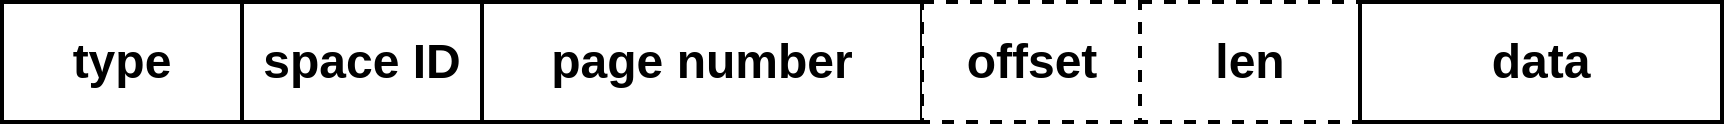 <mxfile version="20.5.2" type="github">
  <diagram id="UiIqjfkXPCifXplf67Ii" name="第 1 页">
    <mxGraphModel dx="1160" dy="798" grid="1" gridSize="10" guides="1" tooltips="1" connect="1" arrows="1" fold="1" page="1" pageScale="1" pageWidth="827" pageHeight="1169" math="0" shadow="0">
      <root>
        <mxCell id="0" />
        <mxCell id="1" parent="0" />
        <mxCell id="1FnzqijvpU2ymGyB_kNT-1" value="&lt;b&gt;&lt;font style=&quot;font-size: 24px;&quot;&gt;type&lt;/font&gt;&lt;/b&gt;" style="rounded=0;whiteSpace=wrap;html=1;strokeWidth=2;" vertex="1" parent="1">
          <mxGeometry x="160" y="280" width="120" height="60" as="geometry" />
        </mxCell>
        <mxCell id="1FnzqijvpU2ymGyB_kNT-2" value="&lt;span style=&quot;font-size: 24px;&quot;&gt;&lt;b&gt;space ID&lt;/b&gt;&lt;/span&gt;" style="rounded=0;whiteSpace=wrap;html=1;strokeWidth=2;" vertex="1" parent="1">
          <mxGeometry x="280" y="280" width="120" height="60" as="geometry" />
        </mxCell>
        <mxCell id="1FnzqijvpU2ymGyB_kNT-3" value="&lt;span style=&quot;font-size: 24px;&quot;&gt;&lt;b&gt;page number&lt;/b&gt;&lt;/span&gt;" style="rounded=0;whiteSpace=wrap;html=1;strokeWidth=2;" vertex="1" parent="1">
          <mxGeometry x="400" y="280" width="220" height="60" as="geometry" />
        </mxCell>
        <mxCell id="1FnzqijvpU2ymGyB_kNT-4" value="&lt;span style=&quot;font-size: 24px;&quot;&gt;&lt;b&gt;offset&lt;/b&gt;&lt;/span&gt;" style="rounded=0;whiteSpace=wrap;html=1;strokeWidth=2;dashed=1;" vertex="1" parent="1">
          <mxGeometry x="620" y="280" width="110" height="60" as="geometry" />
        </mxCell>
        <mxCell id="1FnzqijvpU2ymGyB_kNT-5" value="&lt;span style=&quot;font-size: 24px;&quot;&gt;&lt;b&gt;len&lt;/b&gt;&lt;/span&gt;" style="rounded=0;whiteSpace=wrap;html=1;strokeWidth=2;dashed=1;" vertex="1" parent="1">
          <mxGeometry x="729" y="280" width="110" height="60" as="geometry" />
        </mxCell>
        <mxCell id="1FnzqijvpU2ymGyB_kNT-6" value="&lt;span style=&quot;font-size: 24px;&quot;&gt;&lt;b&gt;data&lt;/b&gt;&lt;/span&gt;" style="rounded=0;whiteSpace=wrap;html=1;strokeWidth=2;" vertex="1" parent="1">
          <mxGeometry x="839" y="280" width="181" height="60" as="geometry" />
        </mxCell>
      </root>
    </mxGraphModel>
  </diagram>
</mxfile>
